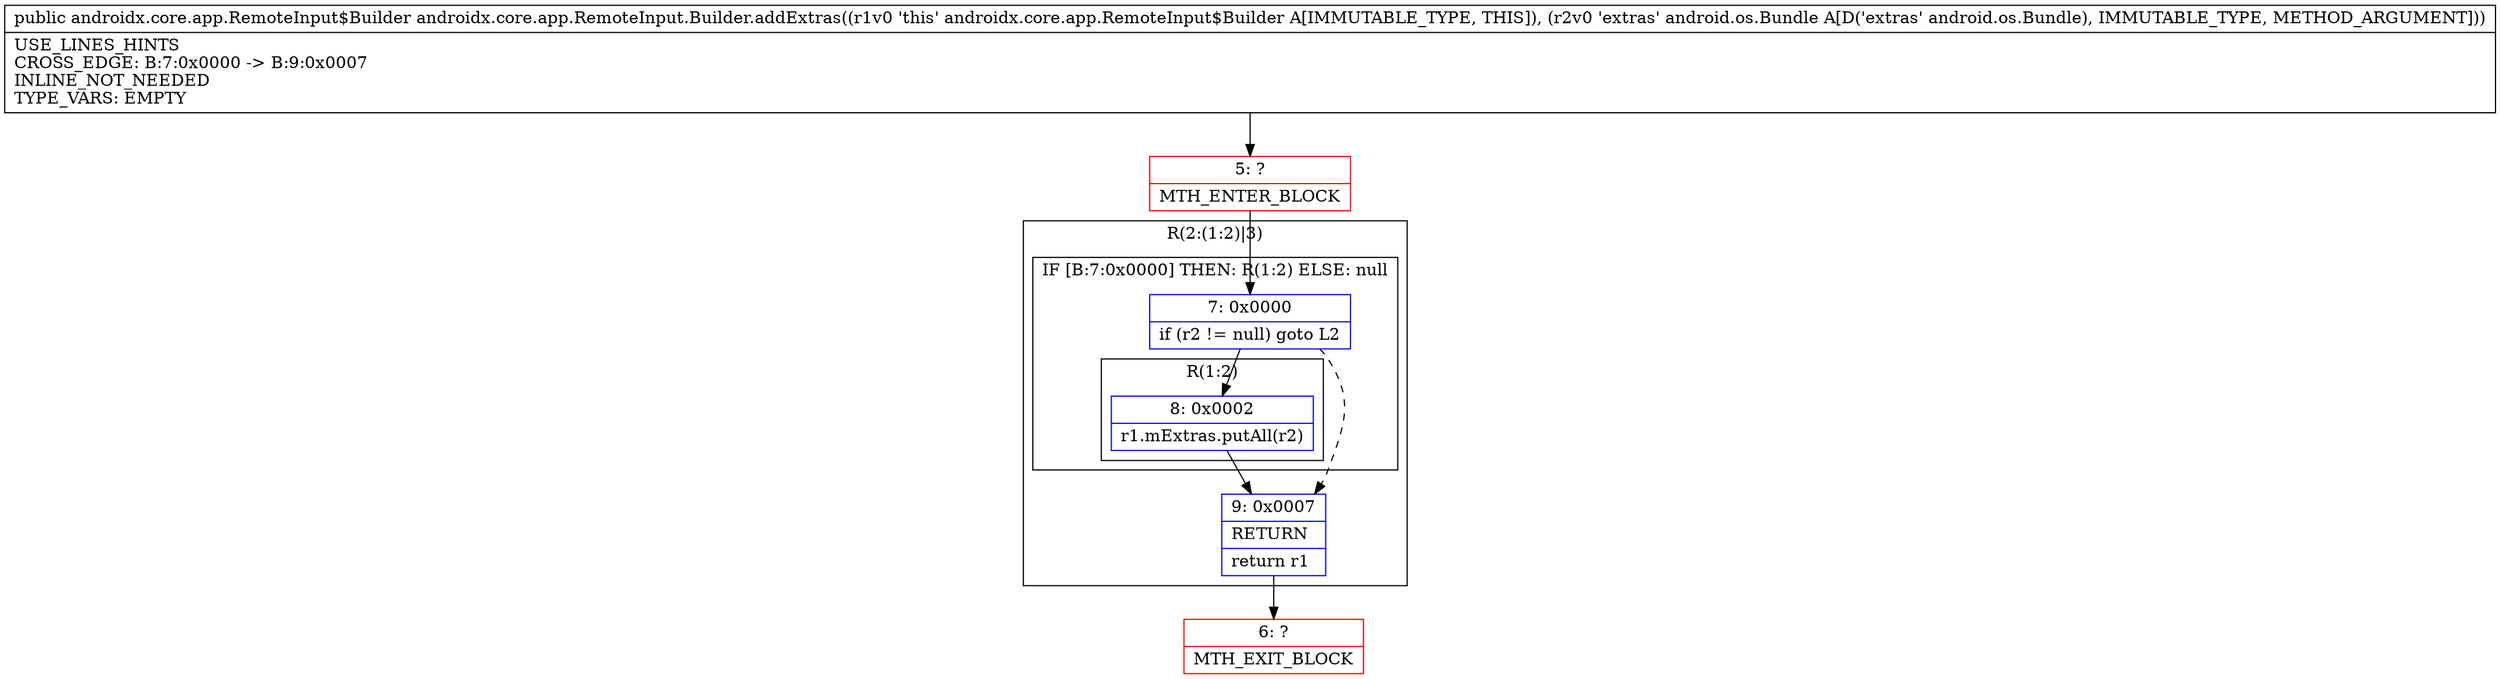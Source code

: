 digraph "CFG forandroidx.core.app.RemoteInput.Builder.addExtras(Landroid\/os\/Bundle;)Landroidx\/core\/app\/RemoteInput$Builder;" {
subgraph cluster_Region_2050976820 {
label = "R(2:(1:2)|3)";
node [shape=record,color=blue];
subgraph cluster_IfRegion_1763385815 {
label = "IF [B:7:0x0000] THEN: R(1:2) ELSE: null";
node [shape=record,color=blue];
Node_7 [shape=record,label="{7\:\ 0x0000|if (r2 != null) goto L2\l}"];
subgraph cluster_Region_1106980465 {
label = "R(1:2)";
node [shape=record,color=blue];
Node_8 [shape=record,label="{8\:\ 0x0002|r1.mExtras.putAll(r2)\l}"];
}
}
Node_9 [shape=record,label="{9\:\ 0x0007|RETURN\l|return r1\l}"];
}
Node_5 [shape=record,color=red,label="{5\:\ ?|MTH_ENTER_BLOCK\l}"];
Node_6 [shape=record,color=red,label="{6\:\ ?|MTH_EXIT_BLOCK\l}"];
MethodNode[shape=record,label="{public androidx.core.app.RemoteInput$Builder androidx.core.app.RemoteInput.Builder.addExtras((r1v0 'this' androidx.core.app.RemoteInput$Builder A[IMMUTABLE_TYPE, THIS]), (r2v0 'extras' android.os.Bundle A[D('extras' android.os.Bundle), IMMUTABLE_TYPE, METHOD_ARGUMENT]))  | USE_LINES_HINTS\lCROSS_EDGE: B:7:0x0000 \-\> B:9:0x0007\lINLINE_NOT_NEEDED\lTYPE_VARS: EMPTY\l}"];
MethodNode -> Node_5;Node_7 -> Node_8;
Node_7 -> Node_9[style=dashed];
Node_8 -> Node_9;
Node_9 -> Node_6;
Node_5 -> Node_7;
}

